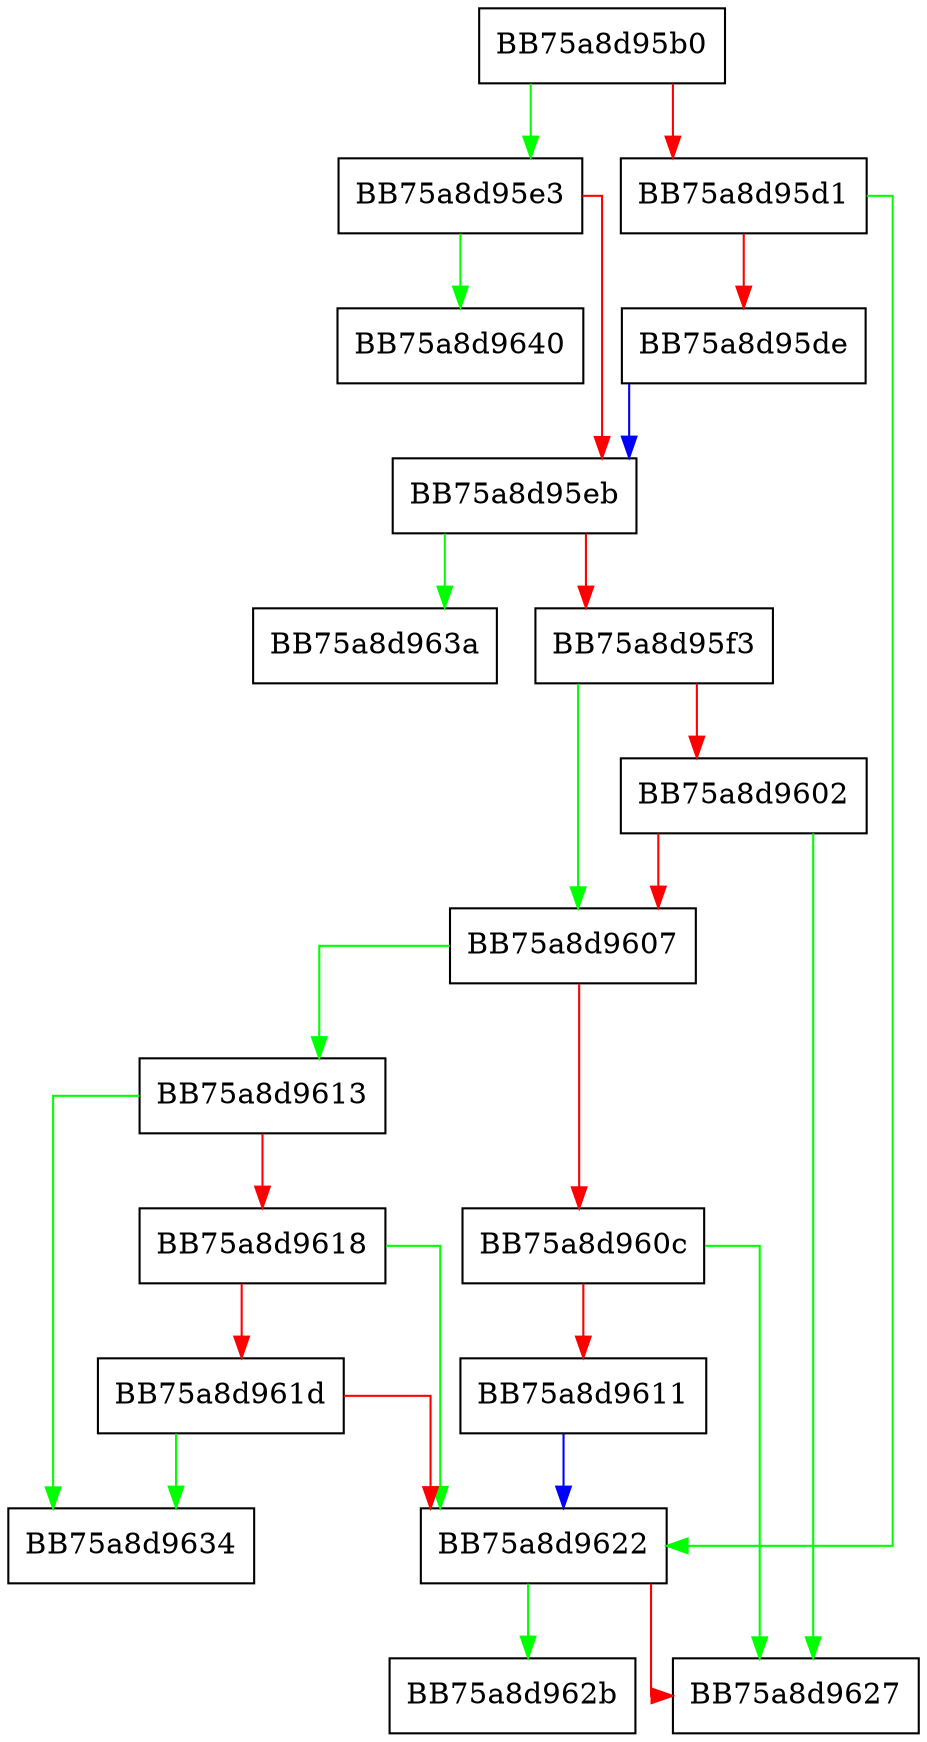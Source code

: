 digraph compare {
  node [shape="box"];
  graph [splines=ortho];
  BB75a8d95b0 -> BB75a8d95e3 [color="green"];
  BB75a8d95b0 -> BB75a8d95d1 [color="red"];
  BB75a8d95d1 -> BB75a8d9622 [color="green"];
  BB75a8d95d1 -> BB75a8d95de [color="red"];
  BB75a8d95de -> BB75a8d95eb [color="blue"];
  BB75a8d95e3 -> BB75a8d9640 [color="green"];
  BB75a8d95e3 -> BB75a8d95eb [color="red"];
  BB75a8d95eb -> BB75a8d963a [color="green"];
  BB75a8d95eb -> BB75a8d95f3 [color="red"];
  BB75a8d95f3 -> BB75a8d9607 [color="green"];
  BB75a8d95f3 -> BB75a8d9602 [color="red"];
  BB75a8d9602 -> BB75a8d9627 [color="green"];
  BB75a8d9602 -> BB75a8d9607 [color="red"];
  BB75a8d9607 -> BB75a8d9613 [color="green"];
  BB75a8d9607 -> BB75a8d960c [color="red"];
  BB75a8d960c -> BB75a8d9627 [color="green"];
  BB75a8d960c -> BB75a8d9611 [color="red"];
  BB75a8d9611 -> BB75a8d9622 [color="blue"];
  BB75a8d9613 -> BB75a8d9634 [color="green"];
  BB75a8d9613 -> BB75a8d9618 [color="red"];
  BB75a8d9618 -> BB75a8d9622 [color="green"];
  BB75a8d9618 -> BB75a8d961d [color="red"];
  BB75a8d961d -> BB75a8d9634 [color="green"];
  BB75a8d961d -> BB75a8d9622 [color="red"];
  BB75a8d9622 -> BB75a8d962b [color="green"];
  BB75a8d9622 -> BB75a8d9627 [color="red"];
}